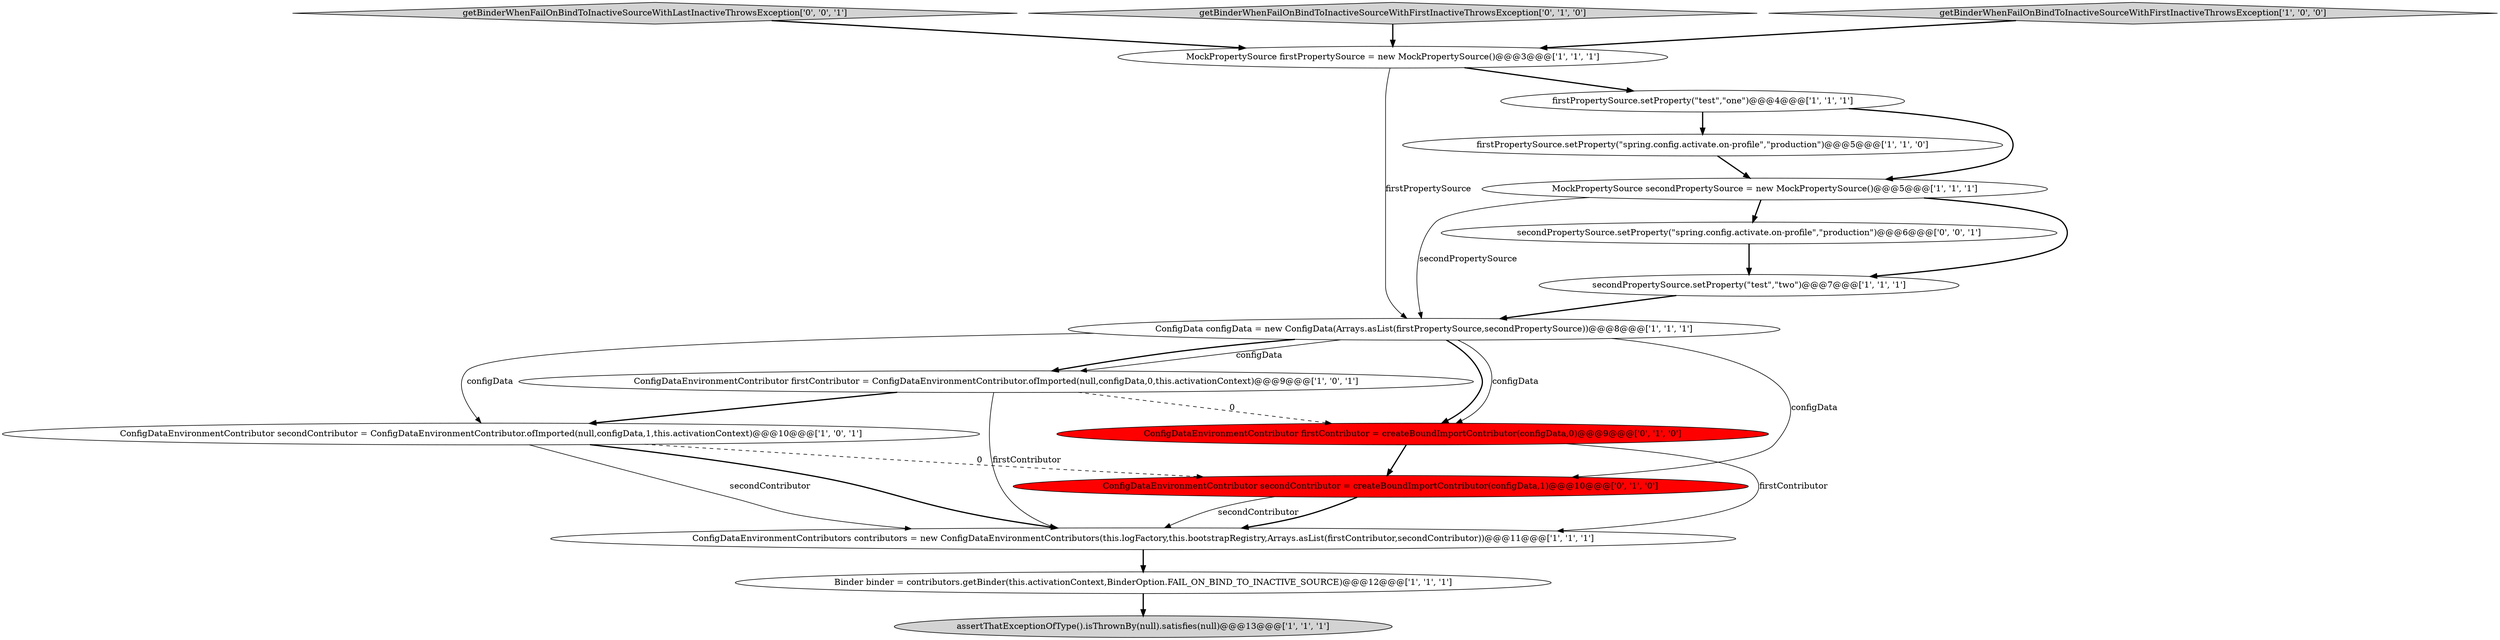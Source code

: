 digraph {
3 [style = filled, label = "ConfigDataEnvironmentContributor secondContributor = ConfigDataEnvironmentContributor.ofImported(null,configData,1,this.activationContext)@@@10@@@['1', '0', '1']", fillcolor = white, shape = ellipse image = "AAA0AAABBB1BBB"];
10 [style = filled, label = "ConfigData configData = new ConfigData(Arrays.asList(firstPropertySource,secondPropertySource))@@@8@@@['1', '1', '1']", fillcolor = white, shape = ellipse image = "AAA0AAABBB1BBB"];
1 [style = filled, label = "MockPropertySource firstPropertySource = new MockPropertySource()@@@3@@@['1', '1', '1']", fillcolor = white, shape = ellipse image = "AAA0AAABBB1BBB"];
12 [style = filled, label = "ConfigDataEnvironmentContributor firstContributor = createBoundImportContributor(configData,0)@@@9@@@['0', '1', '0']", fillcolor = red, shape = ellipse image = "AAA1AAABBB2BBB"];
7 [style = filled, label = "Binder binder = contributors.getBinder(this.activationContext,BinderOption.FAIL_ON_BIND_TO_INACTIVE_SOURCE)@@@12@@@['1', '1', '1']", fillcolor = white, shape = ellipse image = "AAA0AAABBB1BBB"];
16 [style = filled, label = "getBinderWhenFailOnBindToInactiveSourceWithLastInactiveThrowsException['0', '0', '1']", fillcolor = lightgray, shape = diamond image = "AAA0AAABBB3BBB"];
2 [style = filled, label = "ConfigDataEnvironmentContributors contributors = new ConfigDataEnvironmentContributors(this.logFactory,this.bootstrapRegistry,Arrays.asList(firstContributor,secondContributor))@@@11@@@['1', '1', '1']", fillcolor = white, shape = ellipse image = "AAA0AAABBB1BBB"];
5 [style = filled, label = "firstPropertySource.setProperty(\"spring.config.activate.on-profile\",\"production\")@@@5@@@['1', '1', '0']", fillcolor = white, shape = ellipse image = "AAA0AAABBB1BBB"];
6 [style = filled, label = "firstPropertySource.setProperty(\"test\",\"one\")@@@4@@@['1', '1', '1']", fillcolor = white, shape = ellipse image = "AAA0AAABBB1BBB"];
14 [style = filled, label = "ConfigDataEnvironmentContributor secondContributor = createBoundImportContributor(configData,1)@@@10@@@['0', '1', '0']", fillcolor = red, shape = ellipse image = "AAA1AAABBB2BBB"];
13 [style = filled, label = "getBinderWhenFailOnBindToInactiveSourceWithFirstInactiveThrowsException['0', '1', '0']", fillcolor = lightgray, shape = diamond image = "AAA0AAABBB2BBB"];
9 [style = filled, label = "secondPropertySource.setProperty(\"test\",\"two\")@@@7@@@['1', '1', '1']", fillcolor = white, shape = ellipse image = "AAA0AAABBB1BBB"];
15 [style = filled, label = "secondPropertySource.setProperty(\"spring.config.activate.on-profile\",\"production\")@@@6@@@['0', '0', '1']", fillcolor = white, shape = ellipse image = "AAA0AAABBB3BBB"];
4 [style = filled, label = "assertThatExceptionOfType().isThrownBy(null).satisfies(null)@@@13@@@['1', '1', '1']", fillcolor = lightgray, shape = ellipse image = "AAA0AAABBB1BBB"];
8 [style = filled, label = "MockPropertySource secondPropertySource = new MockPropertySource()@@@5@@@['1', '1', '1']", fillcolor = white, shape = ellipse image = "AAA0AAABBB1BBB"];
11 [style = filled, label = "getBinderWhenFailOnBindToInactiveSourceWithFirstInactiveThrowsException['1', '0', '0']", fillcolor = lightgray, shape = diamond image = "AAA0AAABBB1BBB"];
0 [style = filled, label = "ConfigDataEnvironmentContributor firstContributor = ConfigDataEnvironmentContributor.ofImported(null,configData,0,this.activationContext)@@@9@@@['1', '0', '1']", fillcolor = white, shape = ellipse image = "AAA0AAABBB1BBB"];
0->3 [style = bold, label=""];
3->2 [style = solid, label="secondContributor"];
5->8 [style = bold, label=""];
8->10 [style = solid, label="secondPropertySource"];
8->15 [style = bold, label=""];
11->1 [style = bold, label=""];
7->4 [style = bold, label=""];
9->10 [style = bold, label=""];
0->12 [style = dashed, label="0"];
14->2 [style = solid, label="secondContributor"];
13->1 [style = bold, label=""];
12->2 [style = solid, label="firstContributor"];
10->0 [style = solid, label="configData"];
10->3 [style = solid, label="configData"];
6->5 [style = bold, label=""];
1->6 [style = bold, label=""];
3->2 [style = bold, label=""];
16->1 [style = bold, label=""];
10->14 [style = solid, label="configData"];
10->12 [style = bold, label=""];
15->9 [style = bold, label=""];
10->0 [style = bold, label=""];
6->8 [style = bold, label=""];
12->14 [style = bold, label=""];
8->9 [style = bold, label=""];
0->2 [style = solid, label="firstContributor"];
14->2 [style = bold, label=""];
2->7 [style = bold, label=""];
3->14 [style = dashed, label="0"];
10->12 [style = solid, label="configData"];
1->10 [style = solid, label="firstPropertySource"];
}
